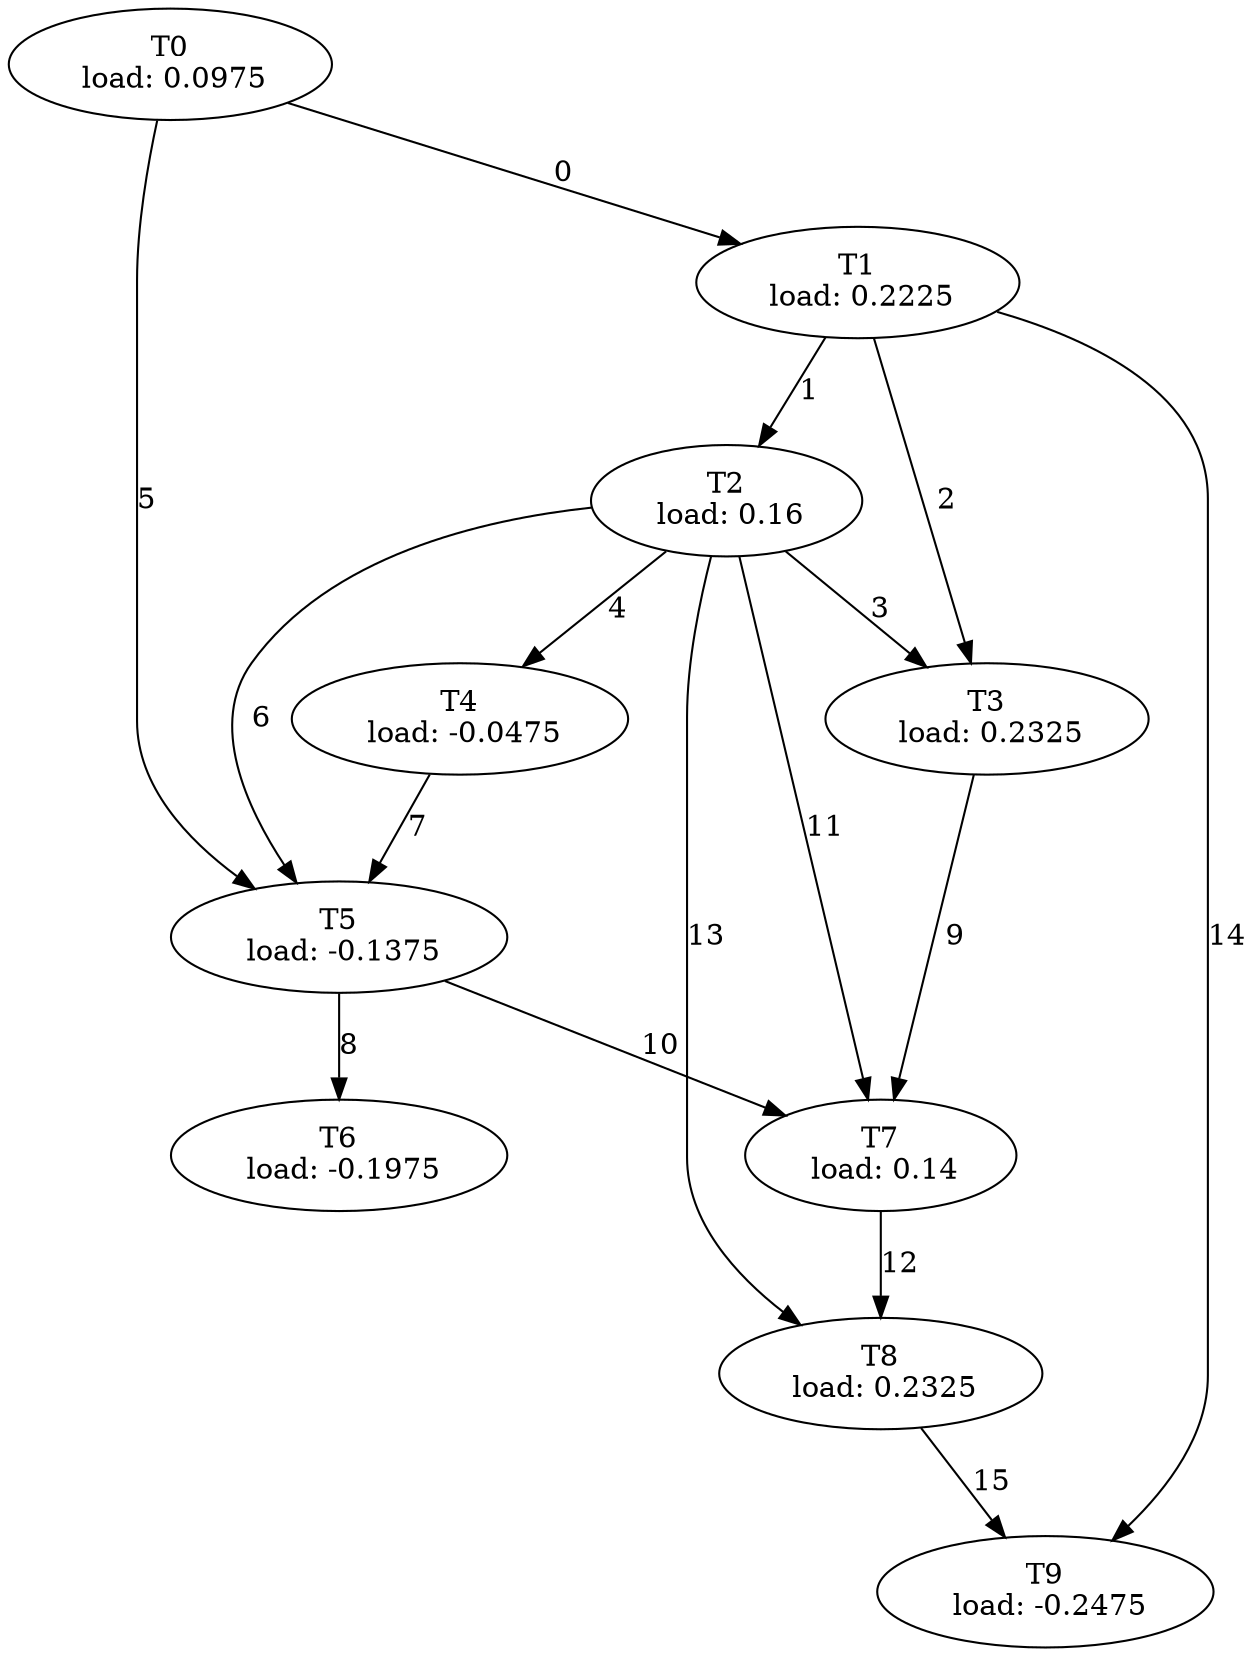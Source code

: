 digraph taskgraph {
	T0 [label= "T0\n load: 0.0975"];
	T0 -> T1[label=0];
	T0 -> T5[label=5];
	T1 [label= "T1\n load: 0.2225"];
	T1 -> T2[label=1];
	T1 -> T3[label=2];
	T1 -> T9[label=14];
	T2 [label= "T2\n load: 0.16"];
	T2 -> T3[label=3];
	T2 -> T4[label=4];
	T2 -> T5[label=6];
	T2 -> T7[label=11];
	T2 -> T8[label=13];
	T3 [label= "T3\n load: 0.2325"];
	T3 -> T7[label=9];
	T4 [label= "T4\n load: -0.0475"];
	T4 -> T5[label=7];
	T5 [label= "T5\n load: -0.1375"];
	T5 -> T6[label=8];
	T5 -> T7[label=10];
	T6 [label= "T6\n load: -0.1975"];
	T7 [label= "T7\n load: 0.14"];
	T7 -> T8[label=12];
	T8 [label= "T8\n load: 0.2325"];
	T8 -> T9[label=15];
	T9 [label= "T9\n load: -0.2475"];
}